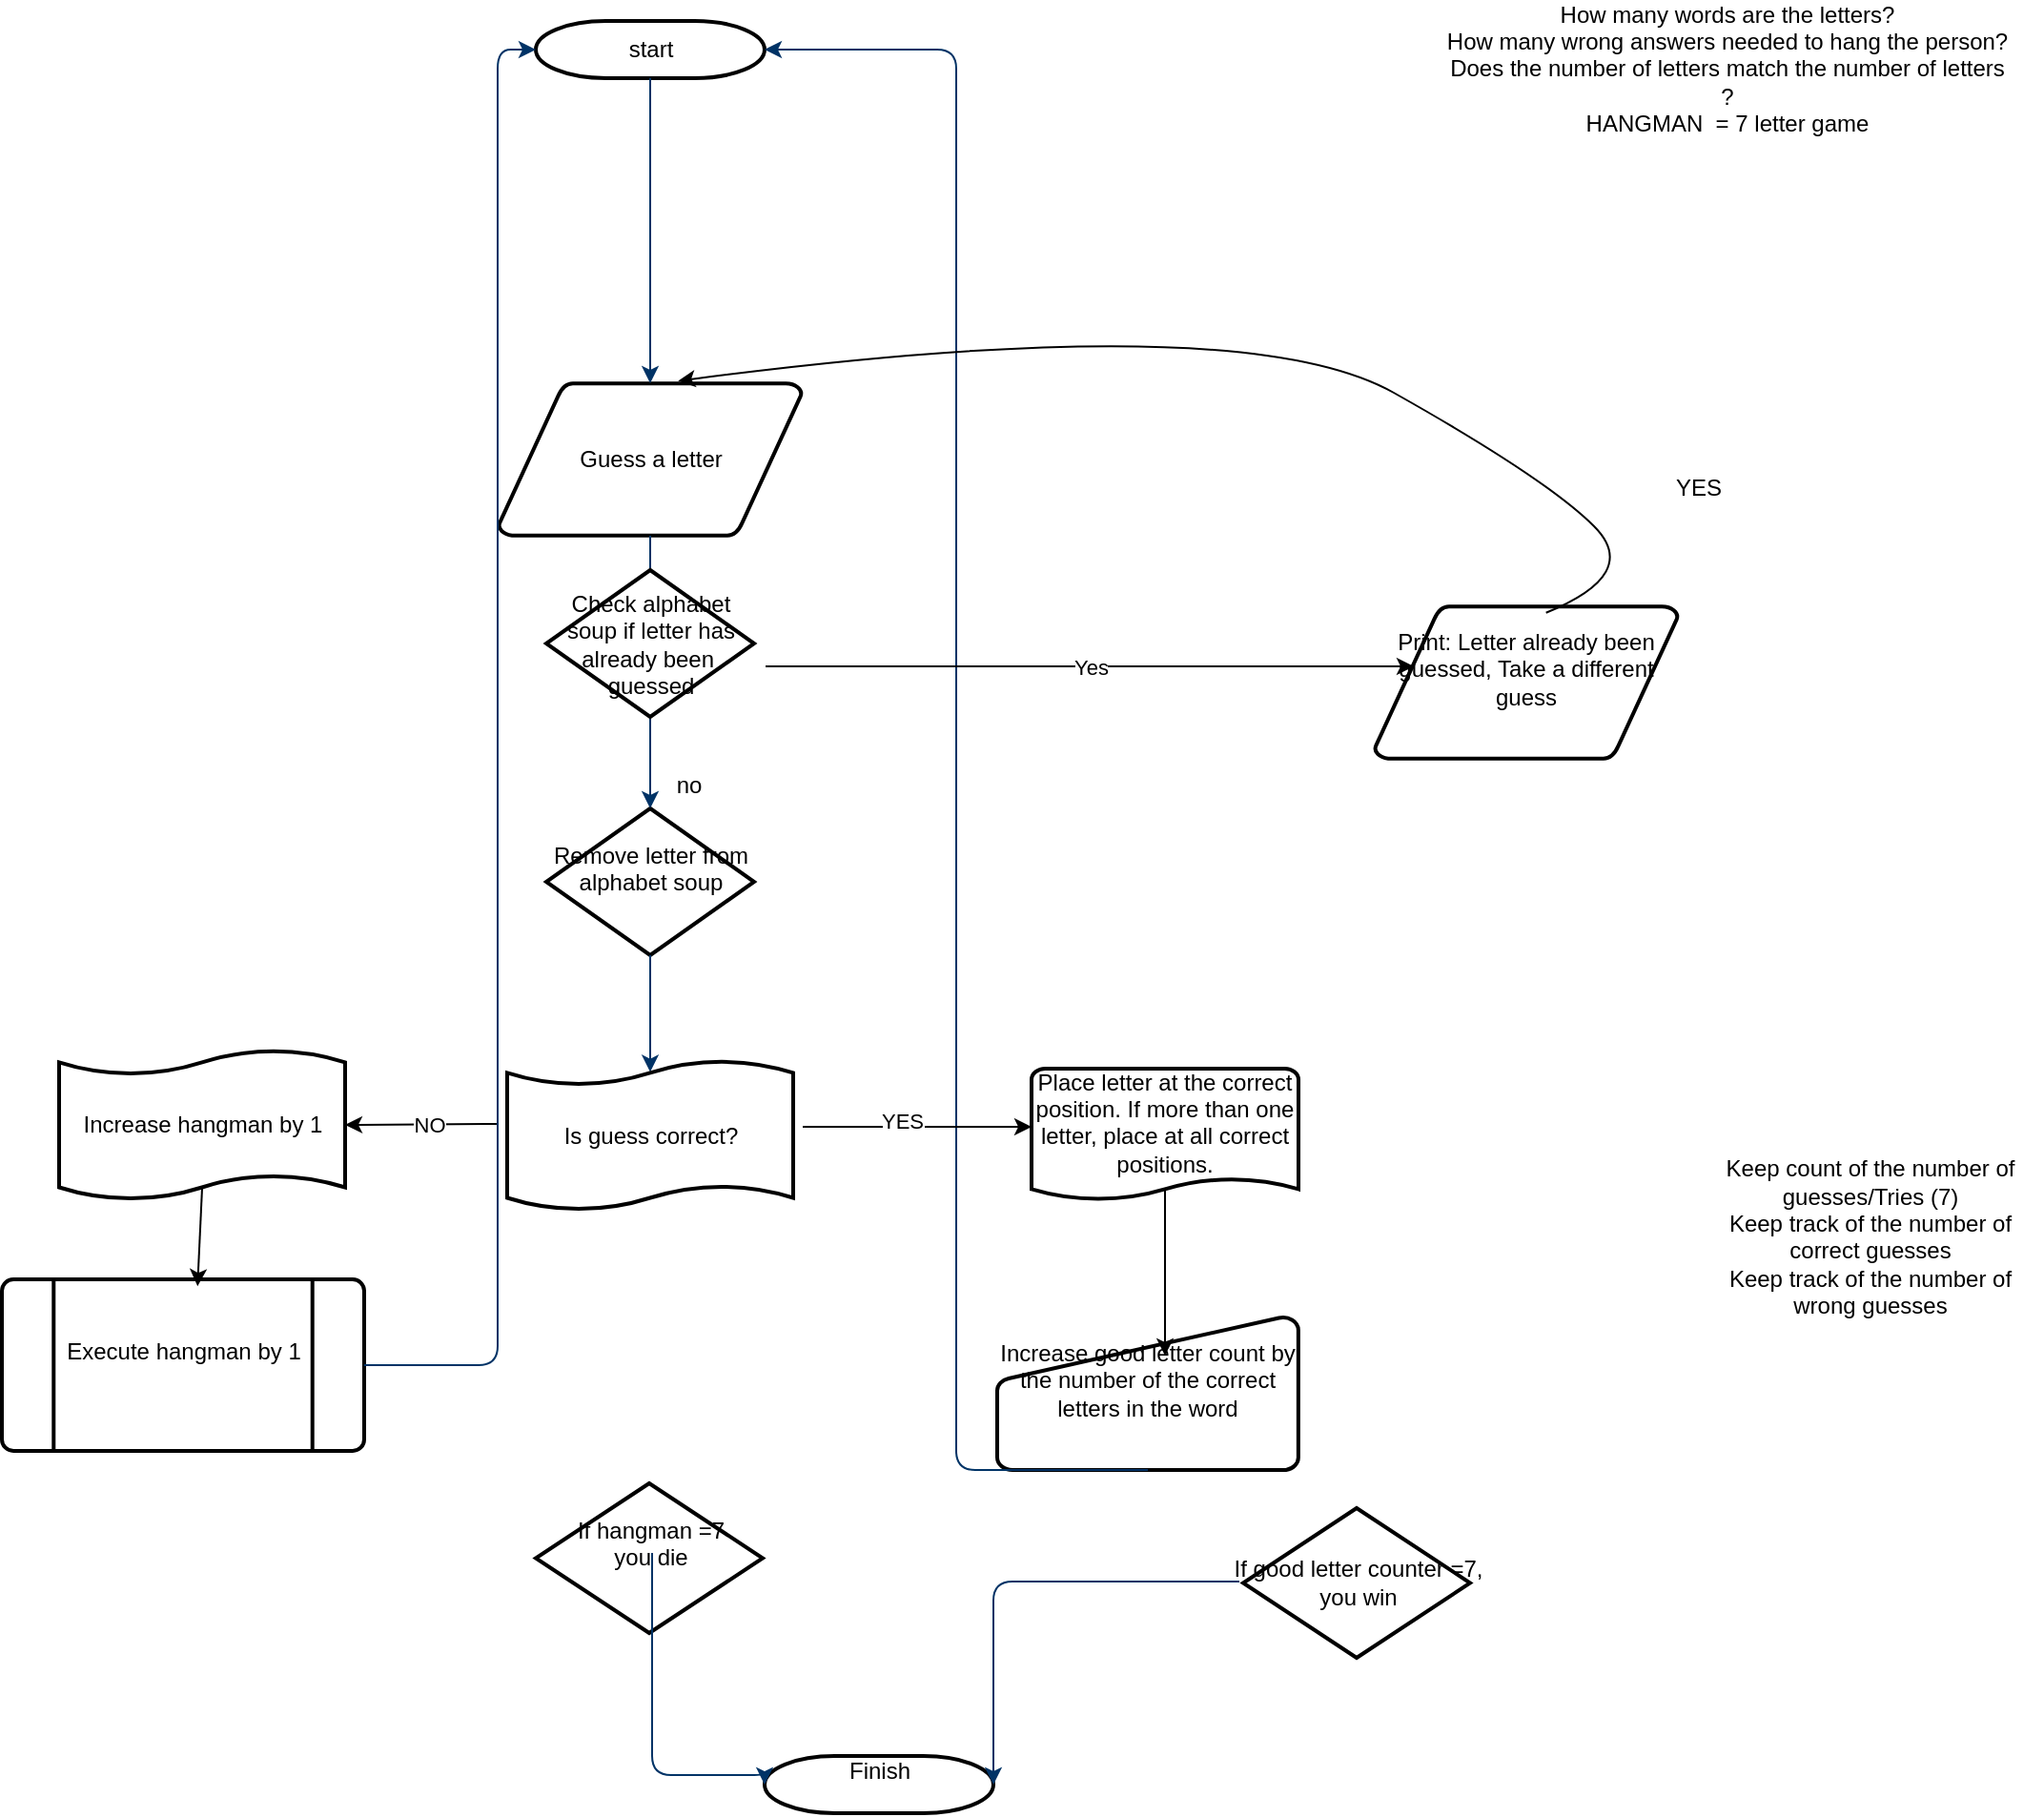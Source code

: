 <mxfile version="26.0.16">
  <diagram id="6a731a19-8d31-9384-78a2-239565b7b9f0" name="Page-1">
    <mxGraphModel dx="2308" dy="503" grid="1" gridSize="10" guides="1" tooltips="1" connect="1" arrows="1" fold="1" page="1" pageScale="1" pageWidth="1169" pageHeight="827" background="none" math="0" shadow="0">
      <root>
        <mxCell id="0" />
        <mxCell id="1" parent="0" />
        <mxCell id="2" value="start" style="shape=mxgraph.flowchart.terminator;strokeWidth=2;gradientColor=none;gradientDirection=north;fontStyle=0;html=1;" parent="1" vertex="1">
          <mxGeometry x="260" y="60" width="120" height="30" as="geometry" />
        </mxCell>
        <mxCell id="5" value="Guess a letter" style="shape=mxgraph.flowchart.data;strokeWidth=2;gradientColor=none;gradientDirection=north;fontStyle=0;html=1;" parent="1" vertex="1">
          <mxGeometry x="240.5" y="250" width="159" height="80" as="geometry" />
        </mxCell>
        <mxCell id="6" value="&lt;div&gt;Remove letter from alphabet soup&lt;/div&gt;&lt;div&gt;&lt;br&gt;&lt;/div&gt;" style="shape=mxgraph.flowchart.decision;strokeWidth=2;gradientColor=none;gradientDirection=north;fontStyle=0;html=1;whiteSpace=wrap;" parent="1" vertex="1">
          <mxGeometry x="265.5" y="473" width="109" height="77" as="geometry" />
        </mxCell>
        <mxCell id="8" style="fontStyle=1;strokeColor=#003366;strokeWidth=1;html=1;exitX=0.5;exitY=1;exitDx=0;exitDy=0;exitPerimeter=0;" parent="1" source="2" target="5" edge="1">
          <mxGeometry relative="1" as="geometry">
            <mxPoint x="320" y="210" as="sourcePoint" />
          </mxGeometry>
        </mxCell>
        <mxCell id="9" style="entryX=0.5;entryY=0;entryPerimeter=0;fontStyle=1;strokeColor=#003366;strokeWidth=1;html=1;" parent="1" source="5" target="6" edge="1">
          <mxGeometry relative="1" as="geometry" />
        </mxCell>
        <mxCell id="12" value="" style="edgeStyle=elbowEdgeStyle;elbow=horizontal;fontColor=#001933;fontStyle=1;strokeColor=#003366;strokeWidth=1;html=1;entryX=0.5;entryY=0.09;entryDx=0;entryDy=0;entryPerimeter=0;" parent="1" source="6" target="51" edge="1">
          <mxGeometry width="100" height="100" as="geometry">
            <mxPoint y="100" as="sourcePoint" />
            <mxPoint x="320" y="580" as="targetPoint" />
          </mxGeometry>
        </mxCell>
        <mxCell id="14" value="no" style="text;fontStyle=0;html=1;strokeColor=none;gradientColor=none;fillColor=none;strokeWidth=2;align=center;" parent="1" vertex="1">
          <mxGeometry x="320" y="447" width="40" height="26" as="geometry" />
        </mxCell>
        <mxCell id="15" value="&lt;div align=&quot;center&quot;&gt;Place letter at the correct position. If more than one letter, place at all correct positions.&lt;/div&gt;&lt;div align=&quot;center&quot;&gt;&lt;br&gt;&lt;/div&gt;" style="shape=mxgraph.flowchart.document;strokeWidth=2;gradientColor=none;gradientDirection=north;fontStyle=0;html=1;align=center;whiteSpace=wrap;" parent="1" vertex="1">
          <mxGeometry x="520" y="609.5" width="140" height="70" as="geometry" />
        </mxCell>
        <mxCell id="18" value="&lt;div&gt;Execute hangman by 1&lt;/div&gt;&lt;div&gt;&lt;br&gt;&lt;/div&gt;" style="shape=mxgraph.flowchart.predefined_process;strokeWidth=2;gradientColor=none;gradientDirection=north;fontStyle=0;html=1;" parent="1" vertex="1">
          <mxGeometry x="-20" y="720" width="190" height="90" as="geometry" />
        </mxCell>
        <mxCell id="20" value="&lt;div&gt;Increase good letter count by the number of the correct letters in the word&lt;/div&gt;&lt;div&gt;&lt;br&gt;&lt;/div&gt;" style="shape=mxgraph.flowchart.manual_input;strokeWidth=2;gradientColor=none;gradientDirection=north;fontStyle=0;html=1;whiteSpace=wrap;" parent="1" vertex="1">
          <mxGeometry x="502" y="740" width="158" height="80" as="geometry" />
        </mxCell>
        <mxCell id="23" value="" style="edgeStyle=elbowEdgeStyle;elbow=horizontal;exitX=0.5;exitY=1;exitPerimeter=0;fontStyle=1;strokeColor=#003366;strokeWidth=1;html=1;entryX=1;entryY=0.5;entryDx=0;entryDy=0;entryPerimeter=0;" parent="1" source="20" target="2" edge="1">
          <mxGeometry width="100" height="100" as="geometry">
            <mxPoint y="100" as="sourcePoint" />
            <mxPoint x="399.5" y="965" as="targetPoint" />
          </mxGeometry>
        </mxCell>
        <mxCell id="24" value="&lt;div&gt;If hangman =7&lt;/div&gt;&lt;div&gt;you die&lt;/div&gt;&lt;div&gt;&lt;br&gt;&lt;/div&gt;" style="shape=mxgraph.flowchart.decision;strokeWidth=2;gradientColor=none;gradientDirection=north;fontStyle=0;html=1;" parent="1" vertex="1">
          <mxGeometry x="260" y="827" width="119" height="78.5" as="geometry" />
        </mxCell>
        <mxCell id="51" value="Is guess correct?" style="shape=mxgraph.flowchart.paper_tape;strokeWidth=2;gradientColor=none;gradientDirection=north;fontStyle=0;html=1;" parent="1" vertex="1">
          <mxGeometry x="245" y="604" width="150" height="81" as="geometry" />
        </mxCell>
        <mxCell id="VHrR8jm1KsDlT0phaoVf-55" value="&lt;div&gt;How many words are the letters?&lt;/div&gt;&lt;div&gt;How many wrong answers needed to hang the person?&lt;/div&gt;&lt;div&gt;Does the number of letters match the number of letters&lt;/div&gt;&lt;div&gt;?&lt;/div&gt;&lt;div&gt;HANGMAN&amp;nbsp; = 7 letter game&lt;/div&gt;" style="text;html=1;align=center;verticalAlign=middle;whiteSpace=wrap;rounded=0;" vertex="1" parent="1">
          <mxGeometry x="720" y="50" width="330" height="70" as="geometry" />
        </mxCell>
        <mxCell id="VHrR8jm1KsDlT0phaoVf-56" value="Increase hangman by 1" style="shape=mxgraph.flowchart.paper_tape;strokeWidth=2;gradientColor=none;gradientDirection=north;fontStyle=0;html=1;" vertex="1" parent="1">
          <mxGeometry x="10" y="598.5" width="150" height="81" as="geometry" />
        </mxCell>
        <mxCell id="VHrR8jm1KsDlT0phaoVf-60" value="Check alphabet soup if letter has already been&amp;nbsp; guessed" style="shape=mxgraph.flowchart.decision;strokeWidth=2;gradientColor=none;gradientDirection=north;fontStyle=0;html=1;whiteSpace=wrap;" vertex="1" parent="1">
          <mxGeometry x="265.5" y="348" width="109" height="77" as="geometry" />
        </mxCell>
        <mxCell id="VHrR8jm1KsDlT0phaoVf-67" value="YES" style="text;html=1;align=center;verticalAlign=middle;whiteSpace=wrap;rounded=0;" vertex="1" parent="1">
          <mxGeometry x="840" y="290" width="60" height="30" as="geometry" />
        </mxCell>
        <mxCell id="VHrR8jm1KsDlT0phaoVf-68" value="Yes" style="endArrow=classic;html=1;rounded=0;" edge="1" parent="1">
          <mxGeometry width="50" height="50" relative="1" as="geometry">
            <mxPoint x="380.5" y="398.5" as="sourcePoint" />
            <mxPoint x="720.5" y="398.5" as="targetPoint" />
          </mxGeometry>
        </mxCell>
        <mxCell id="VHrR8jm1KsDlT0phaoVf-71" value="&lt;div&gt;Print: Letter already been guessed, Take a different guess&lt;/div&gt;&lt;div&gt;&lt;br&gt;&lt;/div&gt;" style="shape=mxgraph.flowchart.data;strokeWidth=2;gradientColor=none;gradientDirection=north;fontStyle=0;html=1;whiteSpace=wrap;" vertex="1" parent="1">
          <mxGeometry x="700" y="367" width="159" height="80" as="geometry" />
        </mxCell>
        <mxCell id="VHrR8jm1KsDlT0phaoVf-74" value="" style="curved=1;endArrow=classic;html=1;rounded=0;exitX=0.565;exitY=0.042;exitDx=0;exitDy=0;exitPerimeter=0;entryX=0.592;entryY=-0.015;entryDx=0;entryDy=0;entryPerimeter=0;" edge="1" parent="1" source="VHrR8jm1KsDlT0phaoVf-71" target="5">
          <mxGeometry width="50" height="50" relative="1" as="geometry">
            <mxPoint x="790" y="350" as="sourcePoint" />
            <mxPoint x="840" y="300" as="targetPoint" />
            <Array as="points">
              <mxPoint x="840" y="350" />
              <mxPoint x="790" y="300" />
              <mxPoint x="630" y="210" />
            </Array>
          </mxGeometry>
        </mxCell>
        <mxCell id="VHrR8jm1KsDlT0phaoVf-77" value="" style="endArrow=classic;html=1;rounded=0;" edge="1" parent="1">
          <mxGeometry width="50" height="50" relative="1" as="geometry">
            <mxPoint x="400" y="640" as="sourcePoint" />
            <mxPoint x="520" y="640" as="targetPoint" />
          </mxGeometry>
        </mxCell>
        <mxCell id="VHrR8jm1KsDlT0phaoVf-78" value="YES" style="edgeLabel;html=1;align=center;verticalAlign=middle;resizable=0;points=[];" vertex="1" connectable="0" parent="VHrR8jm1KsDlT0phaoVf-77">
          <mxGeometry x="-0.137" y="3" relative="1" as="geometry">
            <mxPoint as="offset" />
          </mxGeometry>
        </mxCell>
        <mxCell id="VHrR8jm1KsDlT0phaoVf-79" value="" style="endArrow=classic;html=1;rounded=0;entryX=1;entryY=0.5;entryDx=0;entryDy=0;entryPerimeter=0;" edge="1" parent="1" target="VHrR8jm1KsDlT0phaoVf-56">
          <mxGeometry width="50" height="50" relative="1" as="geometry">
            <mxPoint x="240.5" y="638.5" as="sourcePoint" />
            <mxPoint x="125.5" y="638.5" as="targetPoint" />
          </mxGeometry>
        </mxCell>
        <mxCell id="VHrR8jm1KsDlT0phaoVf-80" value="NO" style="edgeLabel;html=1;align=center;verticalAlign=middle;resizable=0;points=[];" vertex="1" connectable="0" parent="VHrR8jm1KsDlT0phaoVf-79">
          <mxGeometry x="-0.075" relative="1" as="geometry">
            <mxPoint as="offset" />
          </mxGeometry>
        </mxCell>
        <mxCell id="VHrR8jm1KsDlT0phaoVf-81" value="" style="endArrow=classic;html=1;rounded=0;exitX=0.5;exitY=0.9;exitDx=0;exitDy=0;exitPerimeter=0;entryX=0.557;entryY=0.25;entryDx=0;entryDy=0;entryPerimeter=0;" edge="1" parent="1" source="15" target="20">
          <mxGeometry width="50" height="50" relative="1" as="geometry">
            <mxPoint x="560" y="760" as="sourcePoint" />
            <mxPoint x="610" y="710" as="targetPoint" />
          </mxGeometry>
        </mxCell>
        <mxCell id="VHrR8jm1KsDlT0phaoVf-82" value="&lt;div&gt;Keep count of the number of guesses/Tries (7)&lt;/div&gt;&lt;div&gt;Keep track of the number of correct guesses&lt;/div&gt;&lt;div&gt;Keep track of the number of wrong guesses&lt;/div&gt;&lt;div&gt;&lt;br&gt;&lt;/div&gt;" style="text;html=1;align=center;verticalAlign=middle;whiteSpace=wrap;rounded=0;" vertex="1" parent="1">
          <mxGeometry x="870" y="590" width="180" height="230" as="geometry" />
        </mxCell>
        <mxCell id="VHrR8jm1KsDlT0phaoVf-85" value="" style="endArrow=classic;html=1;rounded=0;entryX=0.54;entryY=0.04;entryDx=0;entryDy=0;entryPerimeter=0;exitX=0.5;exitY=0.91;exitDx=0;exitDy=0;exitPerimeter=0;" edge="1" parent="1" source="VHrR8jm1KsDlT0phaoVf-56" target="18">
          <mxGeometry width="50" height="50" relative="1" as="geometry">
            <mxPoint x="80" y="680" as="sourcePoint" />
            <mxPoint x="130" y="630" as="targetPoint" />
          </mxGeometry>
        </mxCell>
        <mxCell id="VHrR8jm1KsDlT0phaoVf-86" value="" style="edgeStyle=elbowEdgeStyle;elbow=horizontal;exitX=1;exitY=0.5;exitPerimeter=0;fontStyle=1;strokeColor=#003366;strokeWidth=1;html=1;entryX=0;entryY=0.5;entryDx=0;entryDy=0;entryPerimeter=0;exitDx=0;exitDy=0;" edge="1" parent="1" source="18" target="2">
          <mxGeometry width="100" height="100" as="geometry">
            <mxPoint x="321" y="820" as="sourcePoint" />
            <mxPoint x="120" y="75" as="targetPoint" />
            <Array as="points">
              <mxPoint x="240" y="670" />
              <mxPoint x="120" y="420" />
            </Array>
          </mxGeometry>
        </mxCell>
        <mxCell id="VHrR8jm1KsDlT0phaoVf-87" value="&lt;div&gt;If good letter counter =7,&lt;/div&gt;&lt;div&gt;you win&lt;/div&gt;" style="shape=mxgraph.flowchart.decision;strokeWidth=2;gradientColor=none;gradientDirection=north;fontStyle=0;html=1;" vertex="1" parent="1">
          <mxGeometry x="631" y="840" width="119" height="78.5" as="geometry" />
        </mxCell>
        <mxCell id="VHrR8jm1KsDlT0phaoVf-88" value="&lt;div&gt;Finish&lt;/div&gt;&lt;div&gt;&lt;br&gt;&lt;/div&gt;" style="shape=mxgraph.flowchart.terminator;strokeWidth=2;gradientColor=none;gradientDirection=north;fontStyle=0;html=1;" vertex="1" parent="1">
          <mxGeometry x="380" y="970" width="120" height="30" as="geometry" />
        </mxCell>
        <mxCell id="VHrR8jm1KsDlT0phaoVf-89" value="" style="edgeStyle=elbowEdgeStyle;elbow=vertical;exitX=1;exitY=0.5;exitPerimeter=0;entryX=1;entryY=0.5;entryPerimeter=0;fontStyle=1;strokeColor=#003366;strokeWidth=1;html=1;entryDx=0;entryDy=0;" edge="1" parent="1" target="VHrR8jm1KsDlT0phaoVf-88">
          <mxGeometry width="100" height="100" as="geometry">
            <mxPoint x="629" y="878.5" as="sourcePoint" />
            <mxPoint x="814" y="918.5" as="targetPoint" />
            <Array as="points">
              <mxPoint x="729" y="878.5" />
            </Array>
          </mxGeometry>
        </mxCell>
        <mxCell id="VHrR8jm1KsDlT0phaoVf-90" value="" style="edgeStyle=elbowEdgeStyle;elbow=vertical;exitX=1;exitY=0.5;exitPerimeter=0;entryX=0;entryY=0.5;entryPerimeter=0;fontStyle=1;strokeColor=#003366;strokeWidth=1;html=1;entryDx=0;entryDy=0;" edge="1" parent="1" target="VHrR8jm1KsDlT0phaoVf-88">
          <mxGeometry width="100" height="100" as="geometry">
            <mxPoint x="321" y="863.5" as="sourcePoint" />
            <mxPoint x="192" y="970" as="targetPoint" />
            <Array as="points">
              <mxPoint x="190" y="980" />
            </Array>
          </mxGeometry>
        </mxCell>
      </root>
    </mxGraphModel>
  </diagram>
</mxfile>
